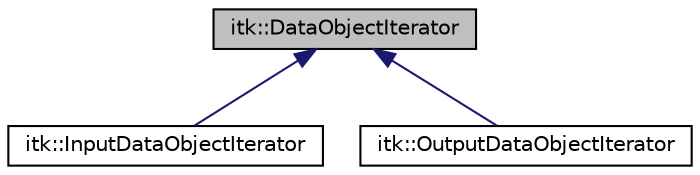 digraph "itk::DataObjectIterator"
{
 // LATEX_PDF_SIZE
  edge [fontname="Helvetica",fontsize="10",labelfontname="Helvetica",labelfontsize="10"];
  node [fontname="Helvetica",fontsize="10",shape=record];
  Node1 [label="itk::DataObjectIterator",height=0.2,width=0.4,color="black", fillcolor="grey75", style="filled", fontcolor="black",tooltip="A forward iterator over the DataObject of a ProcessObject."];
  Node1 -> Node2 [dir="back",color="midnightblue",fontsize="10",style="solid",fontname="Helvetica"];
  Node2 [label="itk::InputDataObjectIterator",height=0.2,width=0.4,color="black", fillcolor="white", style="filled",URL="$classitk_1_1InputDataObjectIterator.html",tooltip="A forward iterator over inputs of a ProcessObject."];
  Node1 -> Node3 [dir="back",color="midnightblue",fontsize="10",style="solid",fontname="Helvetica"];
  Node3 [label="itk::OutputDataObjectIterator",height=0.2,width=0.4,color="black", fillcolor="white", style="filled",URL="$classitk_1_1OutputDataObjectIterator.html",tooltip="A forward iterator over outputs of a ProcessObject."];
}
